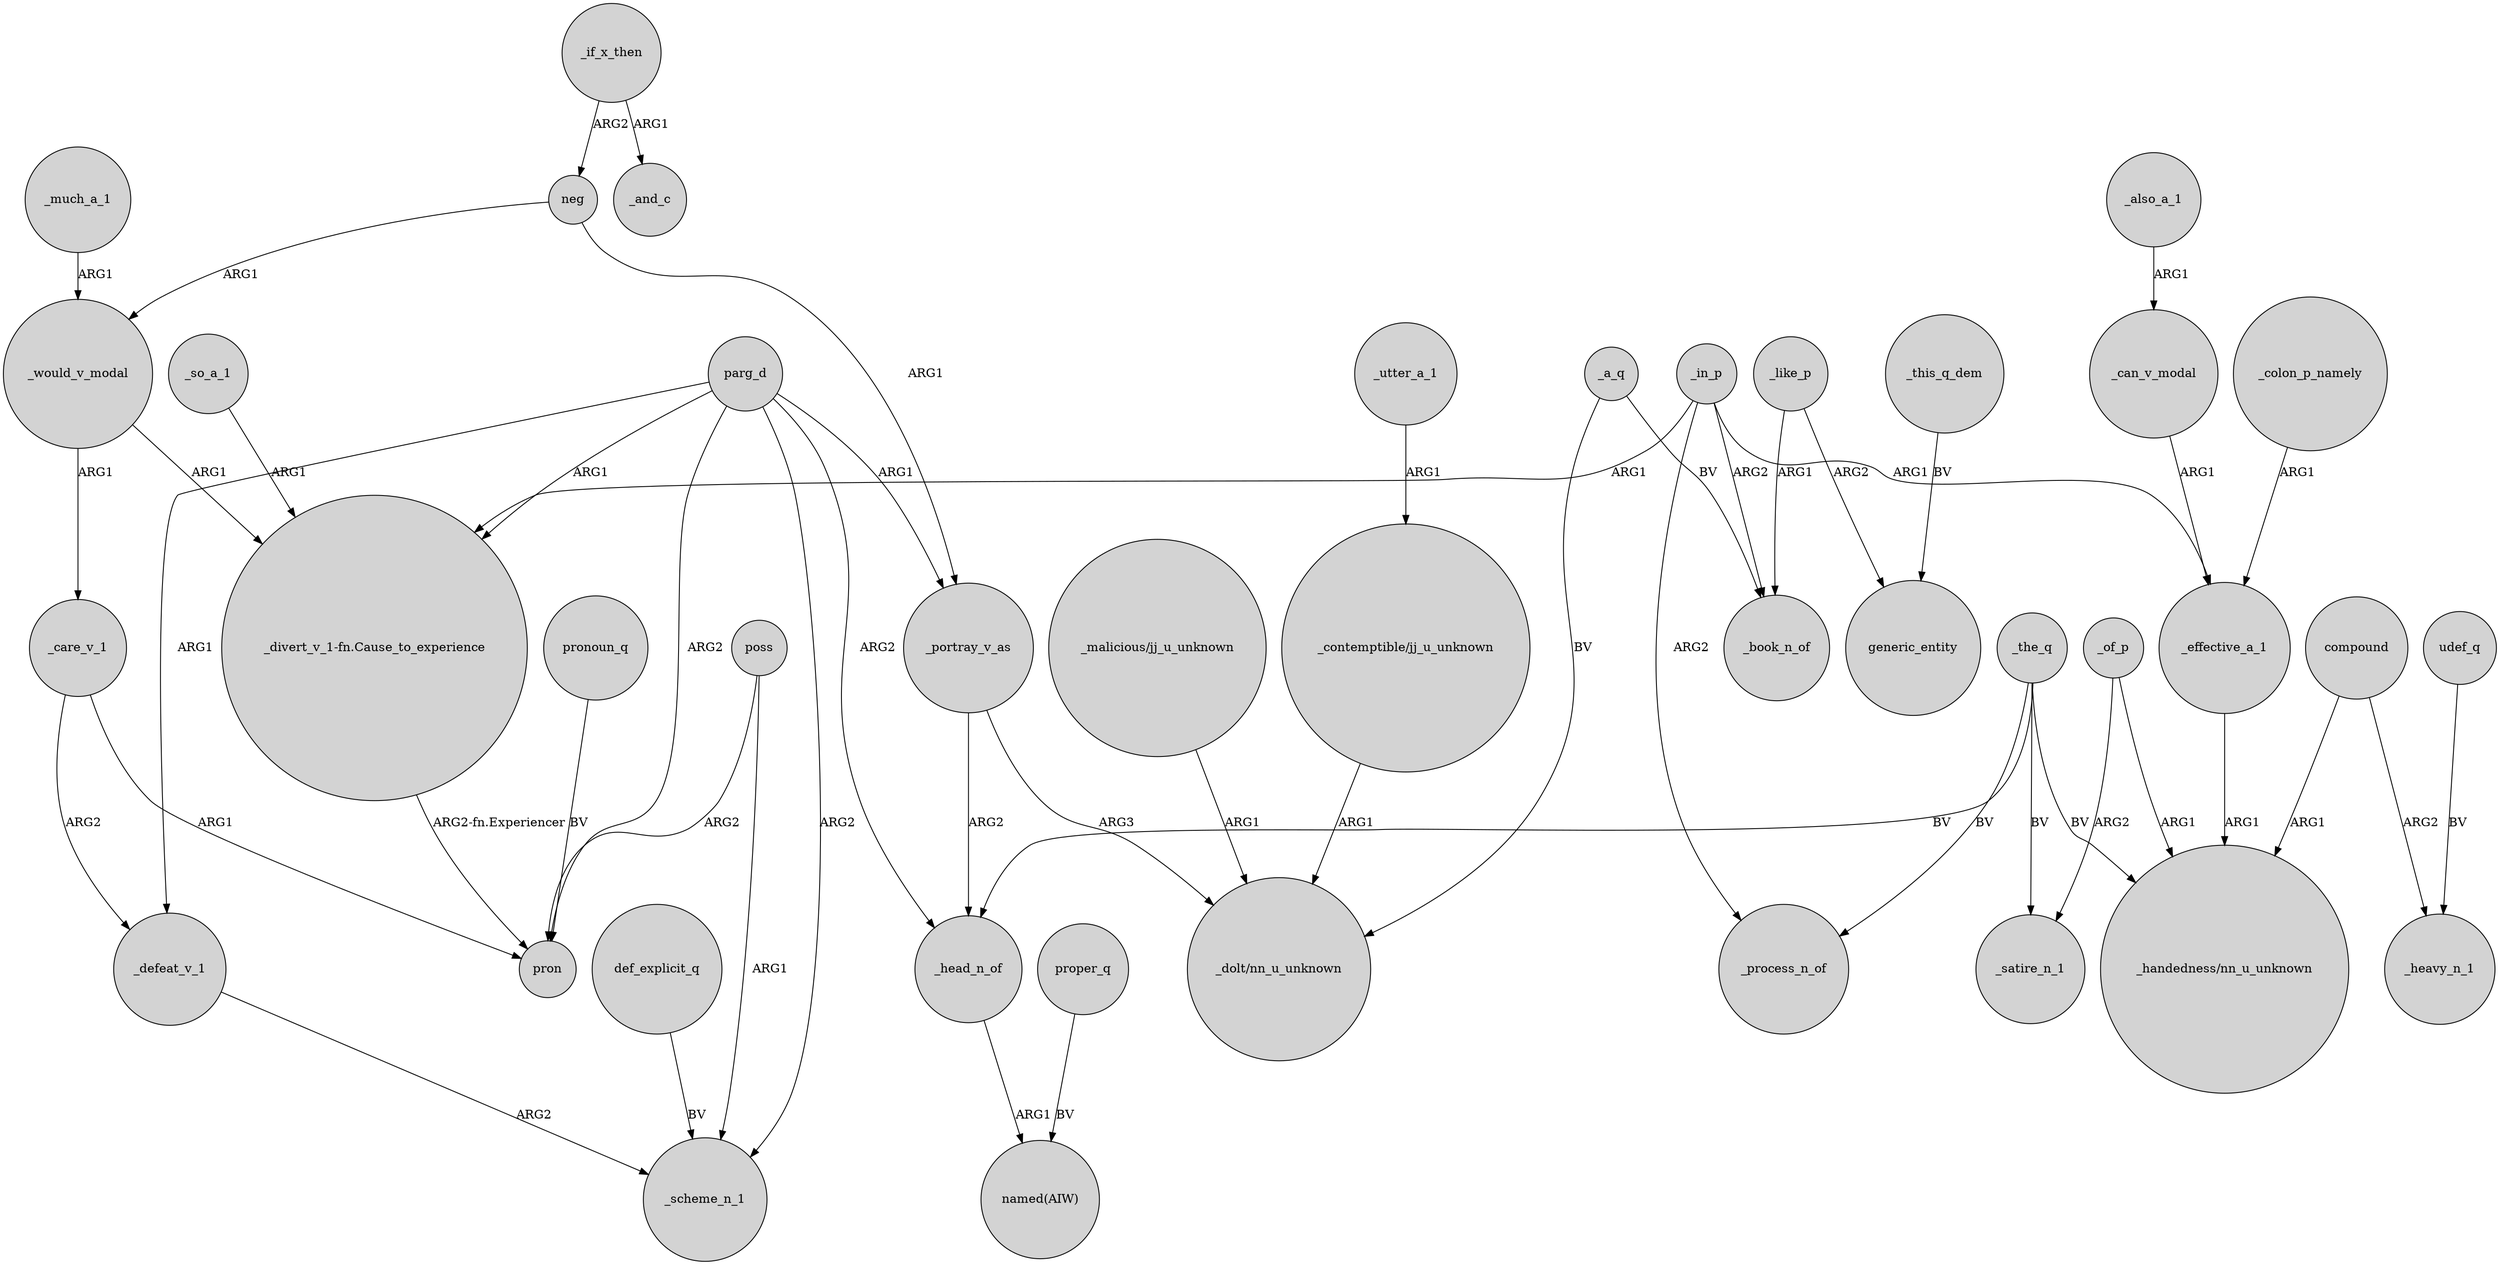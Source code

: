 digraph {
	node [shape=circle style=filled]
	"_divert_v_1-fn.Cause_to_experience" -> pron [label="ARG2-fn.Experiencer"]
	_the_q -> _process_n_of [label=BV]
	neg -> _would_v_modal [label=ARG1]
	proper_q -> "named(AIW)" [label=BV]
	_care_v_1 -> pron [label=ARG1]
	poss -> pron [label=ARG2]
	_head_n_of -> "named(AIW)" [label=ARG1]
	parg_d -> _portray_v_as [label=ARG1]
	_much_a_1 -> _would_v_modal [label=ARG1]
	_so_a_1 -> "_divert_v_1-fn.Cause_to_experience" [label=ARG1]
	_in_p -> _book_n_of [label=ARG2]
	_in_p -> _process_n_of [label=ARG2]
	_in_p -> _effective_a_1 [label=ARG1]
	poss -> _scheme_n_1 [label=ARG1]
	_portray_v_as -> "_dolt/nn_u_unknown" [label=ARG3]
	_can_v_modal -> _effective_a_1 [label=ARG1]
	_the_q -> _head_n_of [label=BV]
	compound -> _heavy_n_1 [label=ARG2]
	_colon_p_namely -> _effective_a_1 [label=ARG1]
	_defeat_v_1 -> _scheme_n_1 [label=ARG2]
	_the_q -> "_handedness/nn_u_unknown" [label=BV]
	_utter_a_1 -> "_contemptible/jj_u_unknown" [label=ARG1]
	compound -> "_handedness/nn_u_unknown" [label=ARG1]
	_of_p -> "_handedness/nn_u_unknown" [label=ARG1]
	parg_d -> pron [label=ARG2]
	_if_x_then -> neg [label=ARG2]
	_a_q -> _book_n_of [label=BV]
	udef_q -> _heavy_n_1 [label=BV]
	"_contemptible/jj_u_unknown" -> "_dolt/nn_u_unknown" [label=ARG1]
	pronoun_q -> pron [label=BV]
	_care_v_1 -> _defeat_v_1 [label=ARG2]
	_effective_a_1 -> "_handedness/nn_u_unknown" [label=ARG1]
	neg -> _portray_v_as [label=ARG1]
	_this_q_dem -> generic_entity [label=BV]
	_would_v_modal -> _care_v_1 [label=ARG1]
	_like_p -> _book_n_of [label=ARG1]
	_if_x_then -> _and_c [label=ARG1]
	_of_p -> _satire_n_1 [label=ARG2]
	_a_q -> "_dolt/nn_u_unknown" [label=BV]
	_in_p -> "_divert_v_1-fn.Cause_to_experience" [label=ARG1]
	_the_q -> _satire_n_1 [label=BV]
	_portray_v_as -> _head_n_of [label=ARG2]
	parg_d -> "_divert_v_1-fn.Cause_to_experience" [label=ARG1]
	_like_p -> generic_entity [label=ARG2]
	parg_d -> _defeat_v_1 [label=ARG1]
	_would_v_modal -> "_divert_v_1-fn.Cause_to_experience" [label=ARG1]
	_also_a_1 -> _can_v_modal [label=ARG1]
	def_explicit_q -> _scheme_n_1 [label=BV]
	parg_d -> _head_n_of [label=ARG2]
	parg_d -> _scheme_n_1 [label=ARG2]
	"_malicious/jj_u_unknown" -> "_dolt/nn_u_unknown" [label=ARG1]
}
